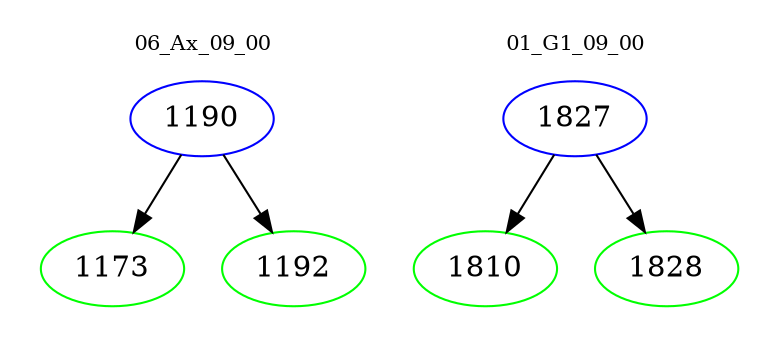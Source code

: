 digraph{
subgraph cluster_0 {
color = white
label = "06_Ax_09_00";
fontsize=10;
T0_1190 [label="1190", color="blue"]
T0_1190 -> T0_1173 [color="black"]
T0_1173 [label="1173", color="green"]
T0_1190 -> T0_1192 [color="black"]
T0_1192 [label="1192", color="green"]
}
subgraph cluster_1 {
color = white
label = "01_G1_09_00";
fontsize=10;
T1_1827 [label="1827", color="blue"]
T1_1827 -> T1_1810 [color="black"]
T1_1810 [label="1810", color="green"]
T1_1827 -> T1_1828 [color="black"]
T1_1828 [label="1828", color="green"]
}
}
